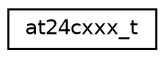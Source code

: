 digraph "Graphical Class Hierarchy"
{
 // LATEX_PDF_SIZE
  edge [fontname="Helvetica",fontsize="10",labelfontname="Helvetica",labelfontsize="10"];
  node [fontname="Helvetica",fontsize="10",shape=record];
  rankdir="LR";
  Node0 [label="at24cxxx_t",height=0.2,width=0.4,color="black", fillcolor="white", style="filled",URL="$structat24cxxx__t.html",tooltip="Struct that represents an AT24CXXX device."];
}
